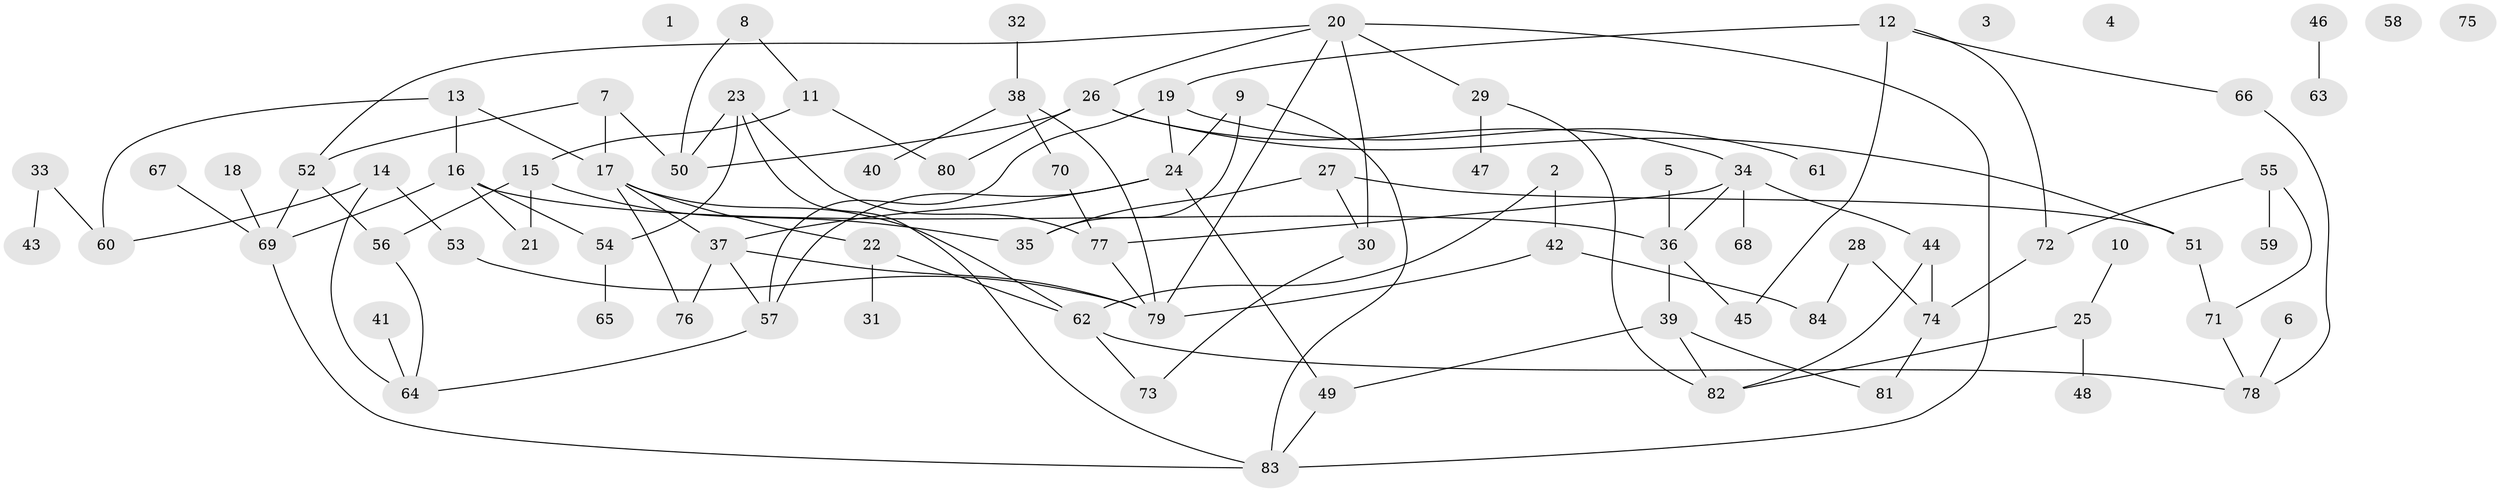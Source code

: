 // Generated by graph-tools (version 1.1) at 2025/33/03/09/25 02:33:54]
// undirected, 84 vertices, 114 edges
graph export_dot {
graph [start="1"]
  node [color=gray90,style=filled];
  1;
  2;
  3;
  4;
  5;
  6;
  7;
  8;
  9;
  10;
  11;
  12;
  13;
  14;
  15;
  16;
  17;
  18;
  19;
  20;
  21;
  22;
  23;
  24;
  25;
  26;
  27;
  28;
  29;
  30;
  31;
  32;
  33;
  34;
  35;
  36;
  37;
  38;
  39;
  40;
  41;
  42;
  43;
  44;
  45;
  46;
  47;
  48;
  49;
  50;
  51;
  52;
  53;
  54;
  55;
  56;
  57;
  58;
  59;
  60;
  61;
  62;
  63;
  64;
  65;
  66;
  67;
  68;
  69;
  70;
  71;
  72;
  73;
  74;
  75;
  76;
  77;
  78;
  79;
  80;
  81;
  82;
  83;
  84;
  2 -- 42;
  2 -- 62;
  5 -- 36;
  6 -- 78;
  7 -- 17;
  7 -- 50;
  7 -- 52;
  8 -- 11;
  8 -- 50;
  9 -- 24;
  9 -- 35;
  9 -- 83;
  10 -- 25;
  11 -- 15;
  11 -- 80;
  12 -- 19;
  12 -- 45;
  12 -- 66;
  12 -- 72;
  13 -- 16;
  13 -- 17;
  13 -- 60;
  14 -- 53;
  14 -- 60;
  14 -- 64;
  15 -- 21;
  15 -- 35;
  15 -- 56;
  16 -- 21;
  16 -- 36;
  16 -- 54;
  16 -- 69;
  17 -- 22;
  17 -- 37;
  17 -- 62;
  17 -- 76;
  18 -- 69;
  19 -- 24;
  19 -- 57;
  19 -- 61;
  20 -- 26;
  20 -- 29;
  20 -- 30;
  20 -- 52;
  20 -- 79;
  20 -- 83;
  22 -- 31;
  22 -- 62;
  23 -- 50;
  23 -- 54;
  23 -- 77;
  23 -- 83;
  24 -- 37;
  24 -- 49;
  24 -- 57;
  25 -- 48;
  25 -- 82;
  26 -- 34;
  26 -- 50;
  26 -- 51;
  26 -- 80;
  27 -- 30;
  27 -- 35;
  27 -- 51;
  28 -- 74;
  28 -- 84;
  29 -- 47;
  29 -- 82;
  30 -- 73;
  32 -- 38;
  33 -- 43;
  33 -- 60;
  34 -- 36;
  34 -- 44;
  34 -- 68;
  34 -- 77;
  36 -- 39;
  36 -- 45;
  37 -- 57;
  37 -- 76;
  37 -- 79;
  38 -- 40;
  38 -- 70;
  38 -- 79;
  39 -- 49;
  39 -- 81;
  39 -- 82;
  41 -- 64;
  42 -- 79;
  42 -- 84;
  44 -- 74;
  44 -- 82;
  46 -- 63;
  49 -- 83;
  51 -- 71;
  52 -- 56;
  52 -- 69;
  53 -- 79;
  54 -- 65;
  55 -- 59;
  55 -- 71;
  55 -- 72;
  56 -- 64;
  57 -- 64;
  62 -- 73;
  62 -- 78;
  66 -- 78;
  67 -- 69;
  69 -- 83;
  70 -- 77;
  71 -- 78;
  72 -- 74;
  74 -- 81;
  77 -- 79;
}
